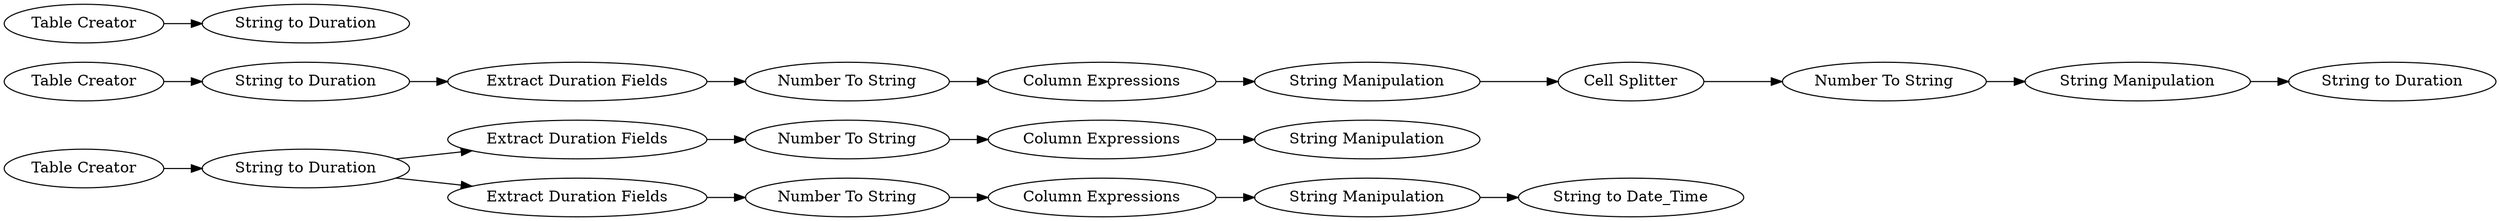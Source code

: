 digraph {
	"6812632807470216852_20" [label="String to Date_Time"]
	"6812632807470216852_15" [label="Table Creator"]
	"6812632807470216852_35" [label="Cell Splitter"]
	"6812632807470216852_23" [label="Number To String"]
	"6812632807470216852_34" [label="String Manipulation"]
	"6812632807470216852_27" [label="String to Duration"]
	"6812632807470216852_37" [label="String Manipulation"]
	"6812632807470216852_16" [label="String to Duration"]
	"6812632807470216852_18" [label="String Manipulation"]
	"6812632807470216852_26" [label="Table Creator"]
	"6812632807470216852_39" [label="Table Creator"]
	"6812632807470216852_22" [label="Extract Duration Fields"]
	"6812632807470216852_33" [label="Column Expressions"]
	"6812632807470216852_17" [label="Column Expressions"]
	"6812632807470216852_38" [label="String to Duration"]
	"6812632807470216852_31" [label="Extract Duration Fields"]
	"6812632807470216852_40" [label="String to Duration"]
	"6812632807470216852_32" [label="Number To String"]
	"6812632807470216852_21" [label="Number To String"]
	"6812632807470216852_19" [label="Extract Duration Fields"]
	"6812632807470216852_24" [label="Column Expressions"]
	"6812632807470216852_25" [label="String Manipulation"]
	"6812632807470216852_36" [label="Number To String"]
	"6812632807470216852_32" -> "6812632807470216852_33"
	"6812632807470216852_16" -> "6812632807470216852_22"
	"6812632807470216852_24" -> "6812632807470216852_25"
	"6812632807470216852_23" -> "6812632807470216852_24"
	"6812632807470216852_22" -> "6812632807470216852_23"
	"6812632807470216852_27" -> "6812632807470216852_31"
	"6812632807470216852_17" -> "6812632807470216852_18"
	"6812632807470216852_16" -> "6812632807470216852_19"
	"6812632807470216852_37" -> "6812632807470216852_38"
	"6812632807470216852_33" -> "6812632807470216852_34"
	"6812632807470216852_26" -> "6812632807470216852_27"
	"6812632807470216852_19" -> "6812632807470216852_21"
	"6812632807470216852_15" -> "6812632807470216852_16"
	"6812632807470216852_31" -> "6812632807470216852_32"
	"6812632807470216852_36" -> "6812632807470216852_37"
	"6812632807470216852_35" -> "6812632807470216852_36"
	"6812632807470216852_21" -> "6812632807470216852_17"
	"6812632807470216852_39" -> "6812632807470216852_40"
	"6812632807470216852_18" -> "6812632807470216852_20"
	"6812632807470216852_34" -> "6812632807470216852_35"
	rankdir=LR
}
